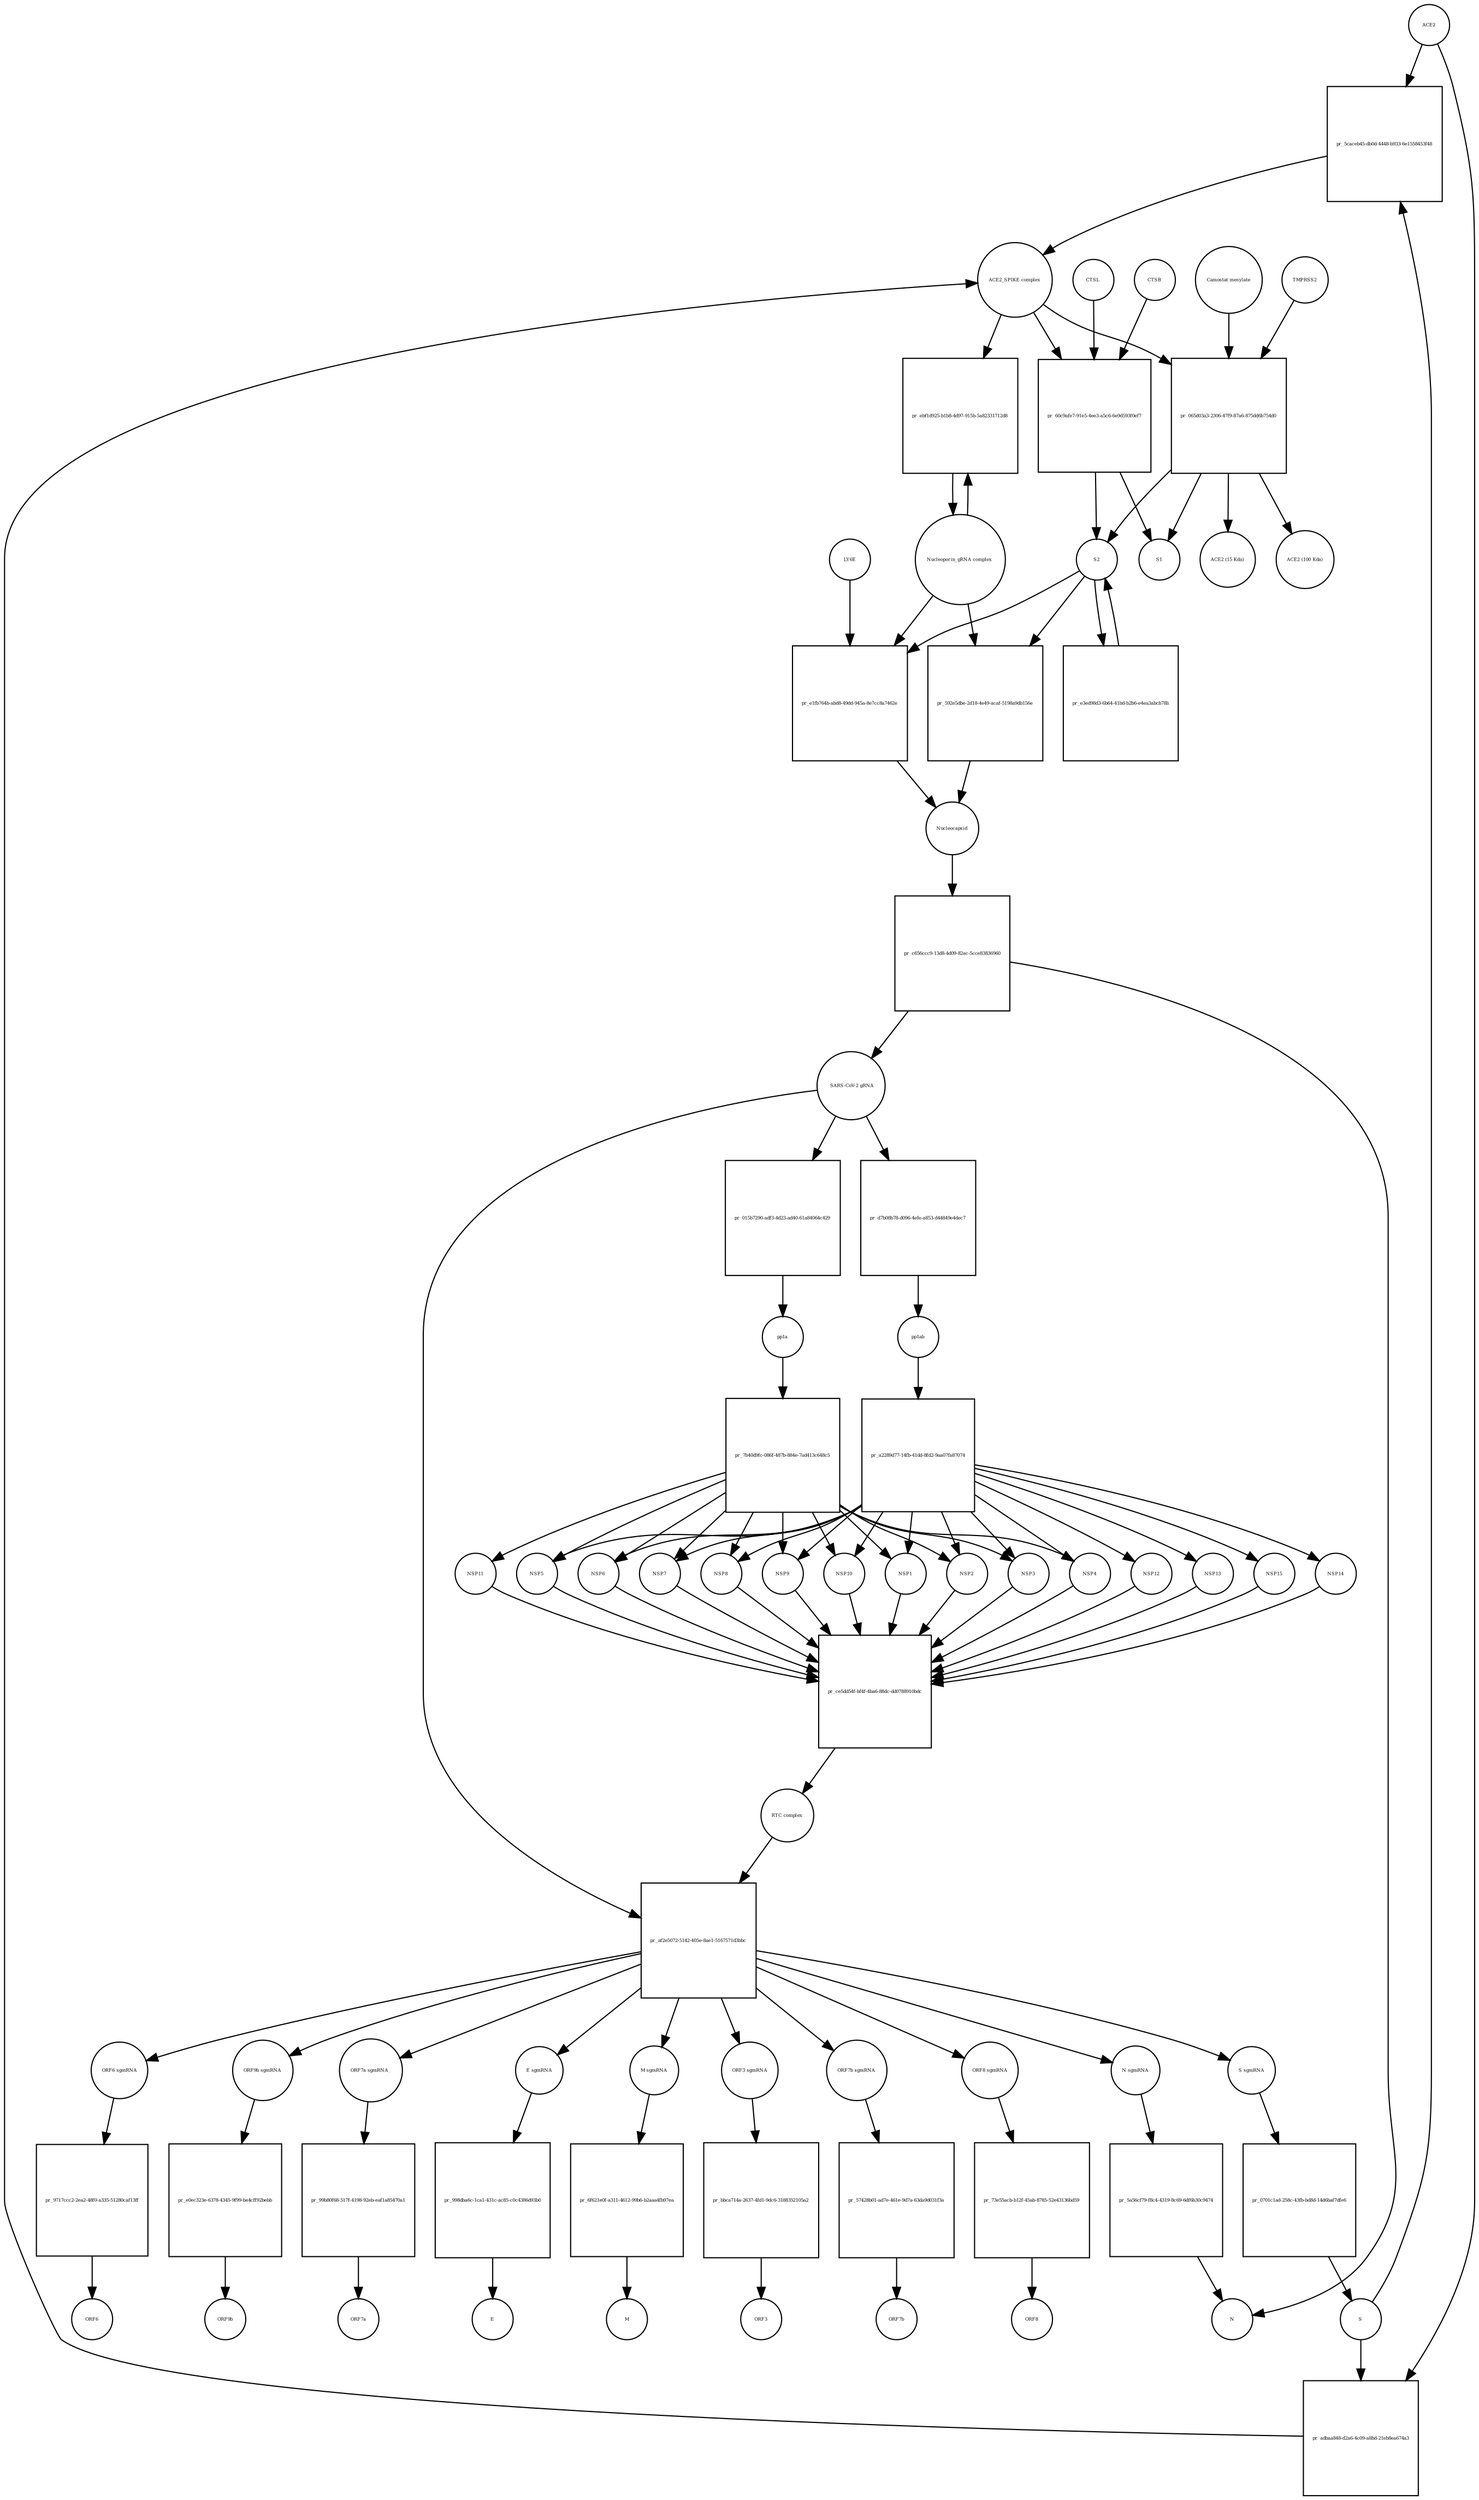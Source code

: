 strict digraph  {
ACE2 [annotation="", bipartite=0, cls=macromolecule, fontsize=4, label=ACE2, shape=circle];
"pr_5caceb45-db0d-4448-b933-6e1558453f48" [annotation="", bipartite=1, cls=process, fontsize=4, label="pr_5caceb45-db0d-4448-b933-6e1558453f48", shape=square];
"ACE2_SPIKE complex" [annotation="", bipartite=0, cls=complex, fontsize=4, label="ACE2_SPIKE complex", shape=circle];
S [annotation="", bipartite=0, cls=macromolecule, fontsize=4, label=S, shape=circle];
"Nucleoporin_gRNA complex " [annotation="", bipartite=0, cls=complex, fontsize=4, label="Nucleoporin_gRNA complex ", shape=circle];
"pr_ebf1d925-b1b8-4d97-915b-5a82331712d8" [annotation="", bipartite=1, cls=process, fontsize=4, label="pr_ebf1d925-b1b8-4d97-915b-5a82331712d8", shape=square];
"pr_60c9afe7-91e5-4ee3-a5c6-6e9d593f0ef7" [annotation="", bipartite=1, cls=process, fontsize=4, label="pr_60c9afe7-91e5-4ee3-a5c6-6e9d593f0ef7", shape=square];
S2 [annotation="", bipartite=0, cls=macromolecule, fontsize=4, label=S2, shape=circle];
CTSB [annotation="", bipartite=0, cls=macromolecule, fontsize=4, label=CTSB, shape=circle];
CTSL [annotation="", bipartite=0, cls=macromolecule, fontsize=4, label=CTSL, shape=circle];
S1 [annotation="", bipartite=0, cls=macromolecule, fontsize=4, label=S1, shape=circle];
"pr_065d03a3-2306-47f9-87a6-875dd6b754d0" [annotation="", bipartite=1, cls=process, fontsize=4, label="pr_065d03a3-2306-47f9-87a6-875dd6b754d0", shape=square];
TMPRSS2 [annotation="", bipartite=0, cls=macromolecule, fontsize=4, label=TMPRSS2, shape=circle];
"Camostat mesylate" [annotation="urn_miriam_pubchem.compound_2536", bipartite=0, cls="simple chemical", fontsize=4, label="Camostat mesylate", shape=circle];
"ACE2 (15 Kda)" [annotation="", bipartite=0, cls=macromolecule, fontsize=4, label="ACE2 (15 Kda)", shape=circle];
"ACE2 (100 Kda)" [annotation="", bipartite=0, cls=macromolecule, fontsize=4, label="ACE2 (100 Kda)", shape=circle];
"pr_adbaa848-d2a6-4c09-a8bd-21eb8ea674a3" [annotation="", bipartite=1, cls=process, fontsize=4, label="pr_adbaa848-d2a6-4c09-a8bd-21eb8ea674a3", shape=square];
"pr_e1fb764b-abd8-49dd-945a-8e7cc8a7462e" [annotation="", bipartite=1, cls=process, fontsize=4, label="pr_e1fb764b-abd8-49dd-945a-8e7cc8a7462e", shape=square];
Nucleocapsid [annotation="", bipartite=0, cls=complex, fontsize=4, label=Nucleocapsid, shape=circle];
LY6E [annotation="", bipartite=0, cls=macromolecule, fontsize=4, label=LY6E, shape=circle];
"pr_e3ed98d3-6b64-41bd-b2b6-e4ea3abcb78b" [annotation="", bipartite=1, cls=process, fontsize=4, label="pr_e3ed98d3-6b64-41bd-b2b6-e4ea3abcb78b", shape=square];
"pr_592e5dbe-2d18-4e49-acaf-5198a9db156e" [annotation="", bipartite=1, cls=process, fontsize=4, label="pr_592e5dbe-2d18-4e49-acaf-5198a9db156e", shape=square];
" SARS-CoV-2 gRNA" [annotation="", bipartite=0, cls="nucleic acid feature", fontsize=4, label=" SARS-CoV-2 gRNA", shape=circle];
"pr_d7b08b78-d096-4efe-a853-d44849e4dec7" [annotation="", bipartite=1, cls=process, fontsize=4, label="pr_d7b08b78-d096-4efe-a853-d44849e4dec7", shape=square];
pp1ab [annotation="", bipartite=0, cls=macromolecule, fontsize=4, label=pp1ab, shape=circle];
"pr_c656ccc9-13d8-4d09-82ac-5cce83836960" [annotation="", bipartite=1, cls=process, fontsize=4, label="pr_c656ccc9-13d8-4d09-82ac-5cce83836960", shape=square];
N [annotation="", bipartite=0, cls=macromolecule, fontsize=4, label=N, shape=circle];
"pr_af2e5072-5142-405e-8ae1-5167571d3bbc" [annotation="", bipartite=1, cls=process, fontsize=4, label="pr_af2e5072-5142-405e-8ae1-5167571d3bbc", shape=square];
"ORF7a sgmRNA_" [annotation="", bipartite=0, cls="nucleic acid feature", fontsize=4, label="ORF7a sgmRNA_", shape=circle];
"RTC complex" [annotation="", bipartite=0, cls=complex, fontsize=4, label="RTC complex", shape=circle];
"S sgmRNA" [annotation="", bipartite=0, cls="nucleic acid feature", fontsize=4, label="S sgmRNA", shape=circle];
"E sgmRNA" [annotation="", bipartite=0, cls="nucleic acid feature", fontsize=4, label="E sgmRNA", shape=circle];
"M sgmRNA" [annotation="", bipartite=0, cls="nucleic acid feature", fontsize=4, label="M sgmRNA", shape=circle];
"ORF3 sgmRNA" [annotation="", bipartite=0, cls="nucleic acid feature", fontsize=4, label="ORF3 sgmRNA", shape=circle];
"ORF7b sgmRNA" [annotation="", bipartite=0, cls="nucleic acid feature", fontsize=4, label="ORF7b sgmRNA", shape=circle];
"ORF8 sgmRNA" [annotation="", bipartite=0, cls="nucleic acid feature", fontsize=4, label="ORF8 sgmRNA", shape=circle];
"ORF6 sgmRNA" [annotation="", bipartite=0, cls="nucleic acid feature", fontsize=4, label="ORF6 sgmRNA", shape=circle];
"ORF9b sgmRNA" [annotation="", bipartite=0, cls="nucleic acid feature", fontsize=4, label="ORF9b sgmRNA", shape=circle];
"N sgmRNA" [annotation="", bipartite=0, cls="nucleic acid feature", fontsize=4, label="N sgmRNA", shape=circle];
"pr_0701c1ad-258c-43fb-bd8d-14d6baf7dfe6" [annotation="", bipartite=1, cls=process, fontsize=4, label="pr_0701c1ad-258c-43fb-bd8d-14d6baf7dfe6", shape=square];
"pr_998dba6c-1ca1-431c-ac85-c0c4386d93b0" [annotation="", bipartite=1, cls=process, fontsize=4, label="pr_998dba6c-1ca1-431c-ac85-c0c4386d93b0", shape=square];
E [annotation="", bipartite=0, cls=macromolecule, fontsize=4, label=E, shape=circle];
"pr_6f621e0f-a311-4612-99b6-b2aaa4fb97ea" [annotation="", bipartite=1, cls=process, fontsize=4, label="pr_6f621e0f-a311-4612-99b6-b2aaa4fb97ea", shape=square];
M [annotation="", bipartite=0, cls=macromolecule, fontsize=4, label=M, shape=circle];
"pr_5a56cf79-f8c4-4319-8c69-6df6b30c9474" [annotation="", bipartite=1, cls=process, fontsize=4, label="pr_5a56cf79-f8c4-4319-8c69-6df6b30c9474", shape=square];
"pr_bbca714a-2637-4fd1-9dc6-3188352105a2" [annotation="", bipartite=1, cls=process, fontsize=4, label="pr_bbca714a-2637-4fd1-9dc6-3188352105a2", shape=square];
ORF3 [annotation="", bipartite=0, cls=macromolecule, fontsize=4, label=ORF3, shape=circle];
"pr_99b80f68-517f-4198-92eb-eaf1a85470a1" [annotation="", bipartite=1, cls=process, fontsize=4, label="pr_99b80f68-517f-4198-92eb-eaf1a85470a1", shape=square];
ORF7a [annotation="", bipartite=0, cls=macromolecule, fontsize=4, label=ORF7a, shape=circle];
"pr_57428b01-ad7e-461e-9d7a-63da9d031f3a" [annotation="", bipartite=1, cls=process, fontsize=4, label="pr_57428b01-ad7e-461e-9d7a-63da9d031f3a", shape=square];
ORF7b [annotation="", bipartite=0, cls=macromolecule, fontsize=4, label=ORF7b, shape=circle];
"pr_73e55acb-b12f-45ab-8785-52e43136bd59" [annotation="", bipartite=1, cls=process, fontsize=4, label="pr_73e55acb-b12f-45ab-8785-52e43136bd59", shape=square];
ORF8 [annotation="", bipartite=0, cls=macromolecule, fontsize=4, label=ORF8, shape=circle];
"pr_9717ccc2-2ea2-48f0-a335-51280caf13ff" [annotation="", bipartite=1, cls=process, fontsize=4, label="pr_9717ccc2-2ea2-48f0-a335-51280caf13ff", shape=square];
ORF6 [annotation="", bipartite=0, cls=macromolecule, fontsize=4, label=ORF6, shape=circle];
"pr_e0ec323e-6378-4345-9f99-be4cff92bebb" [annotation="", bipartite=1, cls=process, fontsize=4, label="pr_e0ec323e-6378-4345-9f99-be4cff92bebb", shape=square];
ORF9b [annotation="", bipartite=0, cls=macromolecule, fontsize=4, label=ORF9b, shape=circle];
"pr_a2289d77-14fb-41dd-8fd2-9aa07fa87074" [annotation="", bipartite=1, cls=process, fontsize=4, label="pr_a2289d77-14fb-41dd-8fd2-9aa07fa87074", shape=square];
NSP14 [annotation="", bipartite=0, cls=macromolecule, fontsize=4, label=NSP14, shape=circle];
NSP12 [annotation="", bipartite=0, cls=macromolecule, fontsize=4, label=NSP12, shape=circle];
NSP13 [annotation="", bipartite=0, cls=macromolecule, fontsize=4, label=NSP13, shape=circle];
NSP15 [annotation="", bipartite=0, cls=macromolecule, fontsize=4, label=NSP15, shape=circle];
NSP1 [annotation="", bipartite=0, cls=macromolecule, fontsize=4, label=NSP1, shape=circle];
NSP2 [annotation="", bipartite=0, cls=macromolecule, fontsize=4, label=NSP2, shape=circle];
NSP3 [annotation="", bipartite=0, cls=macromolecule, fontsize=4, label=NSP3, shape=circle];
NSP4 [annotation="", bipartite=0, cls=macromolecule, fontsize=4, label=NSP4, shape=circle];
NSP5 [annotation="", bipartite=0, cls=macromolecule, fontsize=4, label=NSP5, shape=circle];
NSP6 [annotation="", bipartite=0, cls=macromolecule, fontsize=4, label=NSP6, shape=circle];
NSP7 [annotation="", bipartite=0, cls=macromolecule, fontsize=4, label=NSP7, shape=circle];
NSP8 [annotation="", bipartite=0, cls=macromolecule, fontsize=4, label=NSP8, shape=circle];
NSP9 [annotation="", bipartite=0, cls=macromolecule, fontsize=4, label=NSP9, shape=circle];
NSP10 [annotation="", bipartite=0, cls=macromolecule, fontsize=4, label=NSP10, shape=circle];
"pr_ce5dd54f-bf4f-4ba6-88dc-dd0788910bdc" [annotation="", bipartite=1, cls=process, fontsize=4, label="pr_ce5dd54f-bf4f-4ba6-88dc-dd0788910bdc", shape=square];
NSP11 [annotation="", bipartite=0, cls=macromolecule, fontsize=4, label=NSP11, shape=circle];
pp1a [annotation="", bipartite=0, cls=macromolecule, fontsize=4, label=pp1a, shape=circle];
"pr_7b40d9fc-086f-487b-884e-7ad413c648c5" [annotation="", bipartite=1, cls=process, fontsize=4, label="pr_7b40d9fc-086f-487b-884e-7ad413c648c5", shape=square];
"pr_015b7290-adf3-4d23-ad40-61a84064c429" [annotation="", bipartite=1, cls=process, fontsize=4, label="pr_015b7290-adf3-4d23-ad40-61a84064c429", shape=square];
ACE2 -> "pr_5caceb45-db0d-4448-b933-6e1558453f48"  [annotation="", interaction_type=consumption];
ACE2 -> "pr_adbaa848-d2a6-4c09-a8bd-21eb8ea674a3"  [annotation="", interaction_type=consumption];
"pr_5caceb45-db0d-4448-b933-6e1558453f48" -> "ACE2_SPIKE complex"  [annotation="", interaction_type=production];
"ACE2_SPIKE complex" -> "pr_ebf1d925-b1b8-4d97-915b-5a82331712d8"  [annotation="urn_miriam_pubmed_32142651|urn_miriam_pubmed_32094589", interaction_type=stimulation];
"ACE2_SPIKE complex" -> "pr_60c9afe7-91e5-4ee3-a5c6-6e9d593f0ef7"  [annotation="", interaction_type=consumption];
"ACE2_SPIKE complex" -> "pr_065d03a3-2306-47f9-87a6-875dd6b754d0"  [annotation="", interaction_type=consumption];
S -> "pr_5caceb45-db0d-4448-b933-6e1558453f48"  [annotation="", interaction_type=consumption];
S -> "pr_adbaa848-d2a6-4c09-a8bd-21eb8ea674a3"  [annotation="", interaction_type=consumption];
"Nucleoporin_gRNA complex " -> "pr_ebf1d925-b1b8-4d97-915b-5a82331712d8"  [annotation="", interaction_type=consumption];
"Nucleoporin_gRNA complex " -> "pr_e1fb764b-abd8-49dd-945a-8e7cc8a7462e"  [annotation="", interaction_type=consumption];
"Nucleoporin_gRNA complex " -> "pr_592e5dbe-2d18-4e49-acaf-5198a9db156e"  [annotation="", interaction_type=consumption];
"pr_ebf1d925-b1b8-4d97-915b-5a82331712d8" -> "Nucleoporin_gRNA complex "  [annotation="", interaction_type=production];
"pr_60c9afe7-91e5-4ee3-a5c6-6e9d593f0ef7" -> S2  [annotation="", interaction_type=production];
"pr_60c9afe7-91e5-4ee3-a5c6-6e9d593f0ef7" -> S1  [annotation="", interaction_type=production];
S2 -> "pr_e1fb764b-abd8-49dd-945a-8e7cc8a7462e"  [annotation="urn_miriam_doi_10.1101%2F2020.03.05.979260|urn_miriam_doi_10.1101%2F2020.04.02.021469", interaction_type=stimulation];
S2 -> "pr_e3ed98d3-6b64-41bd-b2b6-e4ea3abcb78b"  [annotation="", interaction_type=consumption];
S2 -> "pr_592e5dbe-2d18-4e49-acaf-5198a9db156e"  [annotation="", interaction_type=stimulation];
CTSB -> "pr_60c9afe7-91e5-4ee3-a5c6-6e9d593f0ef7"  [annotation=urn_miriam_pubmed_32142651, interaction_type=catalysis];
CTSL -> "pr_60c9afe7-91e5-4ee3-a5c6-6e9d593f0ef7"  [annotation=urn_miriam_pubmed_32142651, interaction_type=catalysis];
"pr_065d03a3-2306-47f9-87a6-875dd6b754d0" -> S2  [annotation="", interaction_type=production];
"pr_065d03a3-2306-47f9-87a6-875dd6b754d0" -> S1  [annotation="", interaction_type=production];
"pr_065d03a3-2306-47f9-87a6-875dd6b754d0" -> "ACE2 (15 Kda)"  [annotation="", interaction_type=production];
"pr_065d03a3-2306-47f9-87a6-875dd6b754d0" -> "ACE2 (100 Kda)"  [annotation="", interaction_type=production];
TMPRSS2 -> "pr_065d03a3-2306-47f9-87a6-875dd6b754d0"  [annotation="urn_miriam_pubmed_32142651|urn_miriam_pubmed_32094589|urn_miriam_pubmed_24227843", interaction_type=catalysis];
"Camostat mesylate" -> "pr_065d03a3-2306-47f9-87a6-875dd6b754d0"  [annotation="urn_miriam_pubmed_32142651|urn_miriam_pubmed_32094589|urn_miriam_pubmed_24227843", interaction_type=inhibition];
"pr_adbaa848-d2a6-4c09-a8bd-21eb8ea674a3" -> "ACE2_SPIKE complex"  [annotation="", interaction_type=production];
"pr_e1fb764b-abd8-49dd-945a-8e7cc8a7462e" -> Nucleocapsid  [annotation="", interaction_type=production];
Nucleocapsid -> "pr_c656ccc9-13d8-4d09-82ac-5cce83836960"  [annotation="", interaction_type=consumption];
LY6E -> "pr_e1fb764b-abd8-49dd-945a-8e7cc8a7462e"  [annotation="urn_miriam_doi_10.1101%2F2020.03.05.979260|urn_miriam_doi_10.1101%2F2020.04.02.021469", interaction_type=inhibition];
"pr_e3ed98d3-6b64-41bd-b2b6-e4ea3abcb78b" -> S2  [annotation="", interaction_type=production];
"pr_592e5dbe-2d18-4e49-acaf-5198a9db156e" -> Nucleocapsid  [annotation="", interaction_type=production];
" SARS-CoV-2 gRNA" -> "pr_d7b08b78-d096-4efe-a853-d44849e4dec7"  [annotation="", interaction_type=consumption];
" SARS-CoV-2 gRNA" -> "pr_af2e5072-5142-405e-8ae1-5167571d3bbc"  [annotation="", interaction_type=consumption];
" SARS-CoV-2 gRNA" -> "pr_015b7290-adf3-4d23-ad40-61a84064c429"  [annotation="", interaction_type=consumption];
"pr_d7b08b78-d096-4efe-a853-d44849e4dec7" -> pp1ab  [annotation="", interaction_type=production];
pp1ab -> "pr_a2289d77-14fb-41dd-8fd2-9aa07fa87074"  [annotation=urn_miriam_pubmed_31226023, interaction_type=catalysis];
"pr_c656ccc9-13d8-4d09-82ac-5cce83836960" -> " SARS-CoV-2 gRNA"  [annotation="", interaction_type=production];
"pr_c656ccc9-13d8-4d09-82ac-5cce83836960" -> N  [annotation="", interaction_type=production];
"pr_af2e5072-5142-405e-8ae1-5167571d3bbc" -> "ORF7a sgmRNA_"  [annotation="", interaction_type=production];
"pr_af2e5072-5142-405e-8ae1-5167571d3bbc" -> "S sgmRNA"  [annotation="", interaction_type=production];
"pr_af2e5072-5142-405e-8ae1-5167571d3bbc" -> "E sgmRNA"  [annotation="", interaction_type=production];
"pr_af2e5072-5142-405e-8ae1-5167571d3bbc" -> "M sgmRNA"  [annotation="", interaction_type=production];
"pr_af2e5072-5142-405e-8ae1-5167571d3bbc" -> "ORF3 sgmRNA"  [annotation="", interaction_type=production];
"pr_af2e5072-5142-405e-8ae1-5167571d3bbc" -> "ORF7b sgmRNA"  [annotation="", interaction_type=production];
"pr_af2e5072-5142-405e-8ae1-5167571d3bbc" -> "ORF8 sgmRNA"  [annotation="", interaction_type=production];
"pr_af2e5072-5142-405e-8ae1-5167571d3bbc" -> "ORF6 sgmRNA"  [annotation="", interaction_type=production];
"pr_af2e5072-5142-405e-8ae1-5167571d3bbc" -> "ORF9b sgmRNA"  [annotation="", interaction_type=production];
"pr_af2e5072-5142-405e-8ae1-5167571d3bbc" -> "N sgmRNA"  [annotation="", interaction_type=production];
"ORF7a sgmRNA_" -> "pr_99b80f68-517f-4198-92eb-eaf1a85470a1"  [annotation="", interaction_type=consumption];
"RTC complex" -> "pr_af2e5072-5142-405e-8ae1-5167571d3bbc"  [annotation=urn_miriam_pubmed_31226023, interaction_type="necessary stimulation"];
"S sgmRNA" -> "pr_0701c1ad-258c-43fb-bd8d-14d6baf7dfe6"  [annotation="", interaction_type=consumption];
"E sgmRNA" -> "pr_998dba6c-1ca1-431c-ac85-c0c4386d93b0"  [annotation="", interaction_type=consumption];
"M sgmRNA" -> "pr_6f621e0f-a311-4612-99b6-b2aaa4fb97ea"  [annotation="", interaction_type=consumption];
"ORF3 sgmRNA" -> "pr_bbca714a-2637-4fd1-9dc6-3188352105a2"  [annotation="", interaction_type=consumption];
"ORF7b sgmRNA" -> "pr_57428b01-ad7e-461e-9d7a-63da9d031f3a"  [annotation="", interaction_type=consumption];
"ORF8 sgmRNA" -> "pr_73e55acb-b12f-45ab-8785-52e43136bd59"  [annotation="", interaction_type=consumption];
"ORF6 sgmRNA" -> "pr_9717ccc2-2ea2-48f0-a335-51280caf13ff"  [annotation="", interaction_type=consumption];
"ORF9b sgmRNA" -> "pr_e0ec323e-6378-4345-9f99-be4cff92bebb"  [annotation="", interaction_type=consumption];
"N sgmRNA" -> "pr_5a56cf79-f8c4-4319-8c69-6df6b30c9474"  [annotation="", interaction_type=consumption];
"pr_0701c1ad-258c-43fb-bd8d-14d6baf7dfe6" -> S  [annotation="", interaction_type=production];
"pr_998dba6c-1ca1-431c-ac85-c0c4386d93b0" -> E  [annotation="", interaction_type=production];
"pr_6f621e0f-a311-4612-99b6-b2aaa4fb97ea" -> M  [annotation="", interaction_type=production];
"pr_5a56cf79-f8c4-4319-8c69-6df6b30c9474" -> N  [annotation="", interaction_type=production];
"pr_bbca714a-2637-4fd1-9dc6-3188352105a2" -> ORF3  [annotation="", interaction_type=production];
"pr_99b80f68-517f-4198-92eb-eaf1a85470a1" -> ORF7a  [annotation="", interaction_type=production];
"pr_57428b01-ad7e-461e-9d7a-63da9d031f3a" -> ORF7b  [annotation="", interaction_type=production];
"pr_73e55acb-b12f-45ab-8785-52e43136bd59" -> ORF8  [annotation="", interaction_type=production];
"pr_9717ccc2-2ea2-48f0-a335-51280caf13ff" -> ORF6  [annotation="", interaction_type=production];
"pr_e0ec323e-6378-4345-9f99-be4cff92bebb" -> ORF9b  [annotation="", interaction_type=production];
"pr_a2289d77-14fb-41dd-8fd2-9aa07fa87074" -> NSP14  [annotation="", interaction_type=production];
"pr_a2289d77-14fb-41dd-8fd2-9aa07fa87074" -> NSP12  [annotation="", interaction_type=production];
"pr_a2289d77-14fb-41dd-8fd2-9aa07fa87074" -> NSP13  [annotation="", interaction_type=production];
"pr_a2289d77-14fb-41dd-8fd2-9aa07fa87074" -> NSP15  [annotation="", interaction_type=production];
"pr_a2289d77-14fb-41dd-8fd2-9aa07fa87074" -> NSP1  [annotation="", interaction_type=production];
"pr_a2289d77-14fb-41dd-8fd2-9aa07fa87074" -> NSP2  [annotation="", interaction_type=production];
"pr_a2289d77-14fb-41dd-8fd2-9aa07fa87074" -> NSP3  [annotation="", interaction_type=production];
"pr_a2289d77-14fb-41dd-8fd2-9aa07fa87074" -> NSP4  [annotation="", interaction_type=production];
"pr_a2289d77-14fb-41dd-8fd2-9aa07fa87074" -> NSP5  [annotation="", interaction_type=production];
"pr_a2289d77-14fb-41dd-8fd2-9aa07fa87074" -> NSP6  [annotation="", interaction_type=production];
"pr_a2289d77-14fb-41dd-8fd2-9aa07fa87074" -> NSP7  [annotation="", interaction_type=production];
"pr_a2289d77-14fb-41dd-8fd2-9aa07fa87074" -> NSP8  [annotation="", interaction_type=production];
"pr_a2289d77-14fb-41dd-8fd2-9aa07fa87074" -> NSP9  [annotation="", interaction_type=production];
"pr_a2289d77-14fb-41dd-8fd2-9aa07fa87074" -> NSP10  [annotation="", interaction_type=production];
NSP14 -> "pr_ce5dd54f-bf4f-4ba6-88dc-dd0788910bdc"  [annotation="", interaction_type=consumption];
NSP12 -> "pr_ce5dd54f-bf4f-4ba6-88dc-dd0788910bdc"  [annotation="", interaction_type=consumption];
NSP13 -> "pr_ce5dd54f-bf4f-4ba6-88dc-dd0788910bdc"  [annotation="", interaction_type=consumption];
NSP15 -> "pr_ce5dd54f-bf4f-4ba6-88dc-dd0788910bdc"  [annotation="", interaction_type=consumption];
NSP1 -> "pr_ce5dd54f-bf4f-4ba6-88dc-dd0788910bdc"  [annotation="", interaction_type=consumption];
NSP2 -> "pr_ce5dd54f-bf4f-4ba6-88dc-dd0788910bdc"  [annotation="", interaction_type=consumption];
NSP3 -> "pr_ce5dd54f-bf4f-4ba6-88dc-dd0788910bdc"  [annotation="", interaction_type=consumption];
NSP4 -> "pr_ce5dd54f-bf4f-4ba6-88dc-dd0788910bdc"  [annotation="", interaction_type=consumption];
NSP5 -> "pr_ce5dd54f-bf4f-4ba6-88dc-dd0788910bdc"  [annotation="", interaction_type=consumption];
NSP6 -> "pr_ce5dd54f-bf4f-4ba6-88dc-dd0788910bdc"  [annotation="", interaction_type=consumption];
NSP7 -> "pr_ce5dd54f-bf4f-4ba6-88dc-dd0788910bdc"  [annotation="", interaction_type=consumption];
NSP8 -> "pr_ce5dd54f-bf4f-4ba6-88dc-dd0788910bdc"  [annotation="", interaction_type=consumption];
NSP9 -> "pr_ce5dd54f-bf4f-4ba6-88dc-dd0788910bdc"  [annotation="", interaction_type=consumption];
NSP10 -> "pr_ce5dd54f-bf4f-4ba6-88dc-dd0788910bdc"  [annotation="", interaction_type=consumption];
"pr_ce5dd54f-bf4f-4ba6-88dc-dd0788910bdc" -> "RTC complex"  [annotation="", interaction_type=production];
NSP11 -> "pr_ce5dd54f-bf4f-4ba6-88dc-dd0788910bdc"  [annotation="", interaction_type=consumption];
pp1a -> "pr_7b40d9fc-086f-487b-884e-7ad413c648c5"  [annotation=urn_miriam_pubmed_31226023, interaction_type=catalysis];
"pr_7b40d9fc-086f-487b-884e-7ad413c648c5" -> NSP6  [annotation="", interaction_type=production];
"pr_7b40d9fc-086f-487b-884e-7ad413c648c5" -> NSP1  [annotation="", interaction_type=production];
"pr_7b40d9fc-086f-487b-884e-7ad413c648c5" -> NSP2  [annotation="", interaction_type=production];
"pr_7b40d9fc-086f-487b-884e-7ad413c648c5" -> NSP3  [annotation="", interaction_type=production];
"pr_7b40d9fc-086f-487b-884e-7ad413c648c5" -> NSP4  [annotation="", interaction_type=production];
"pr_7b40d9fc-086f-487b-884e-7ad413c648c5" -> NSP5  [annotation="", interaction_type=production];
"pr_7b40d9fc-086f-487b-884e-7ad413c648c5" -> NSP7  [annotation="", interaction_type=production];
"pr_7b40d9fc-086f-487b-884e-7ad413c648c5" -> NSP8  [annotation="", interaction_type=production];
"pr_7b40d9fc-086f-487b-884e-7ad413c648c5" -> NSP9  [annotation="", interaction_type=production];
"pr_7b40d9fc-086f-487b-884e-7ad413c648c5" -> NSP10  [annotation="", interaction_type=production];
"pr_7b40d9fc-086f-487b-884e-7ad413c648c5" -> NSP11  [annotation="", interaction_type=production];
"pr_015b7290-adf3-4d23-ad40-61a84064c429" -> pp1a  [annotation="", interaction_type=production];
}
